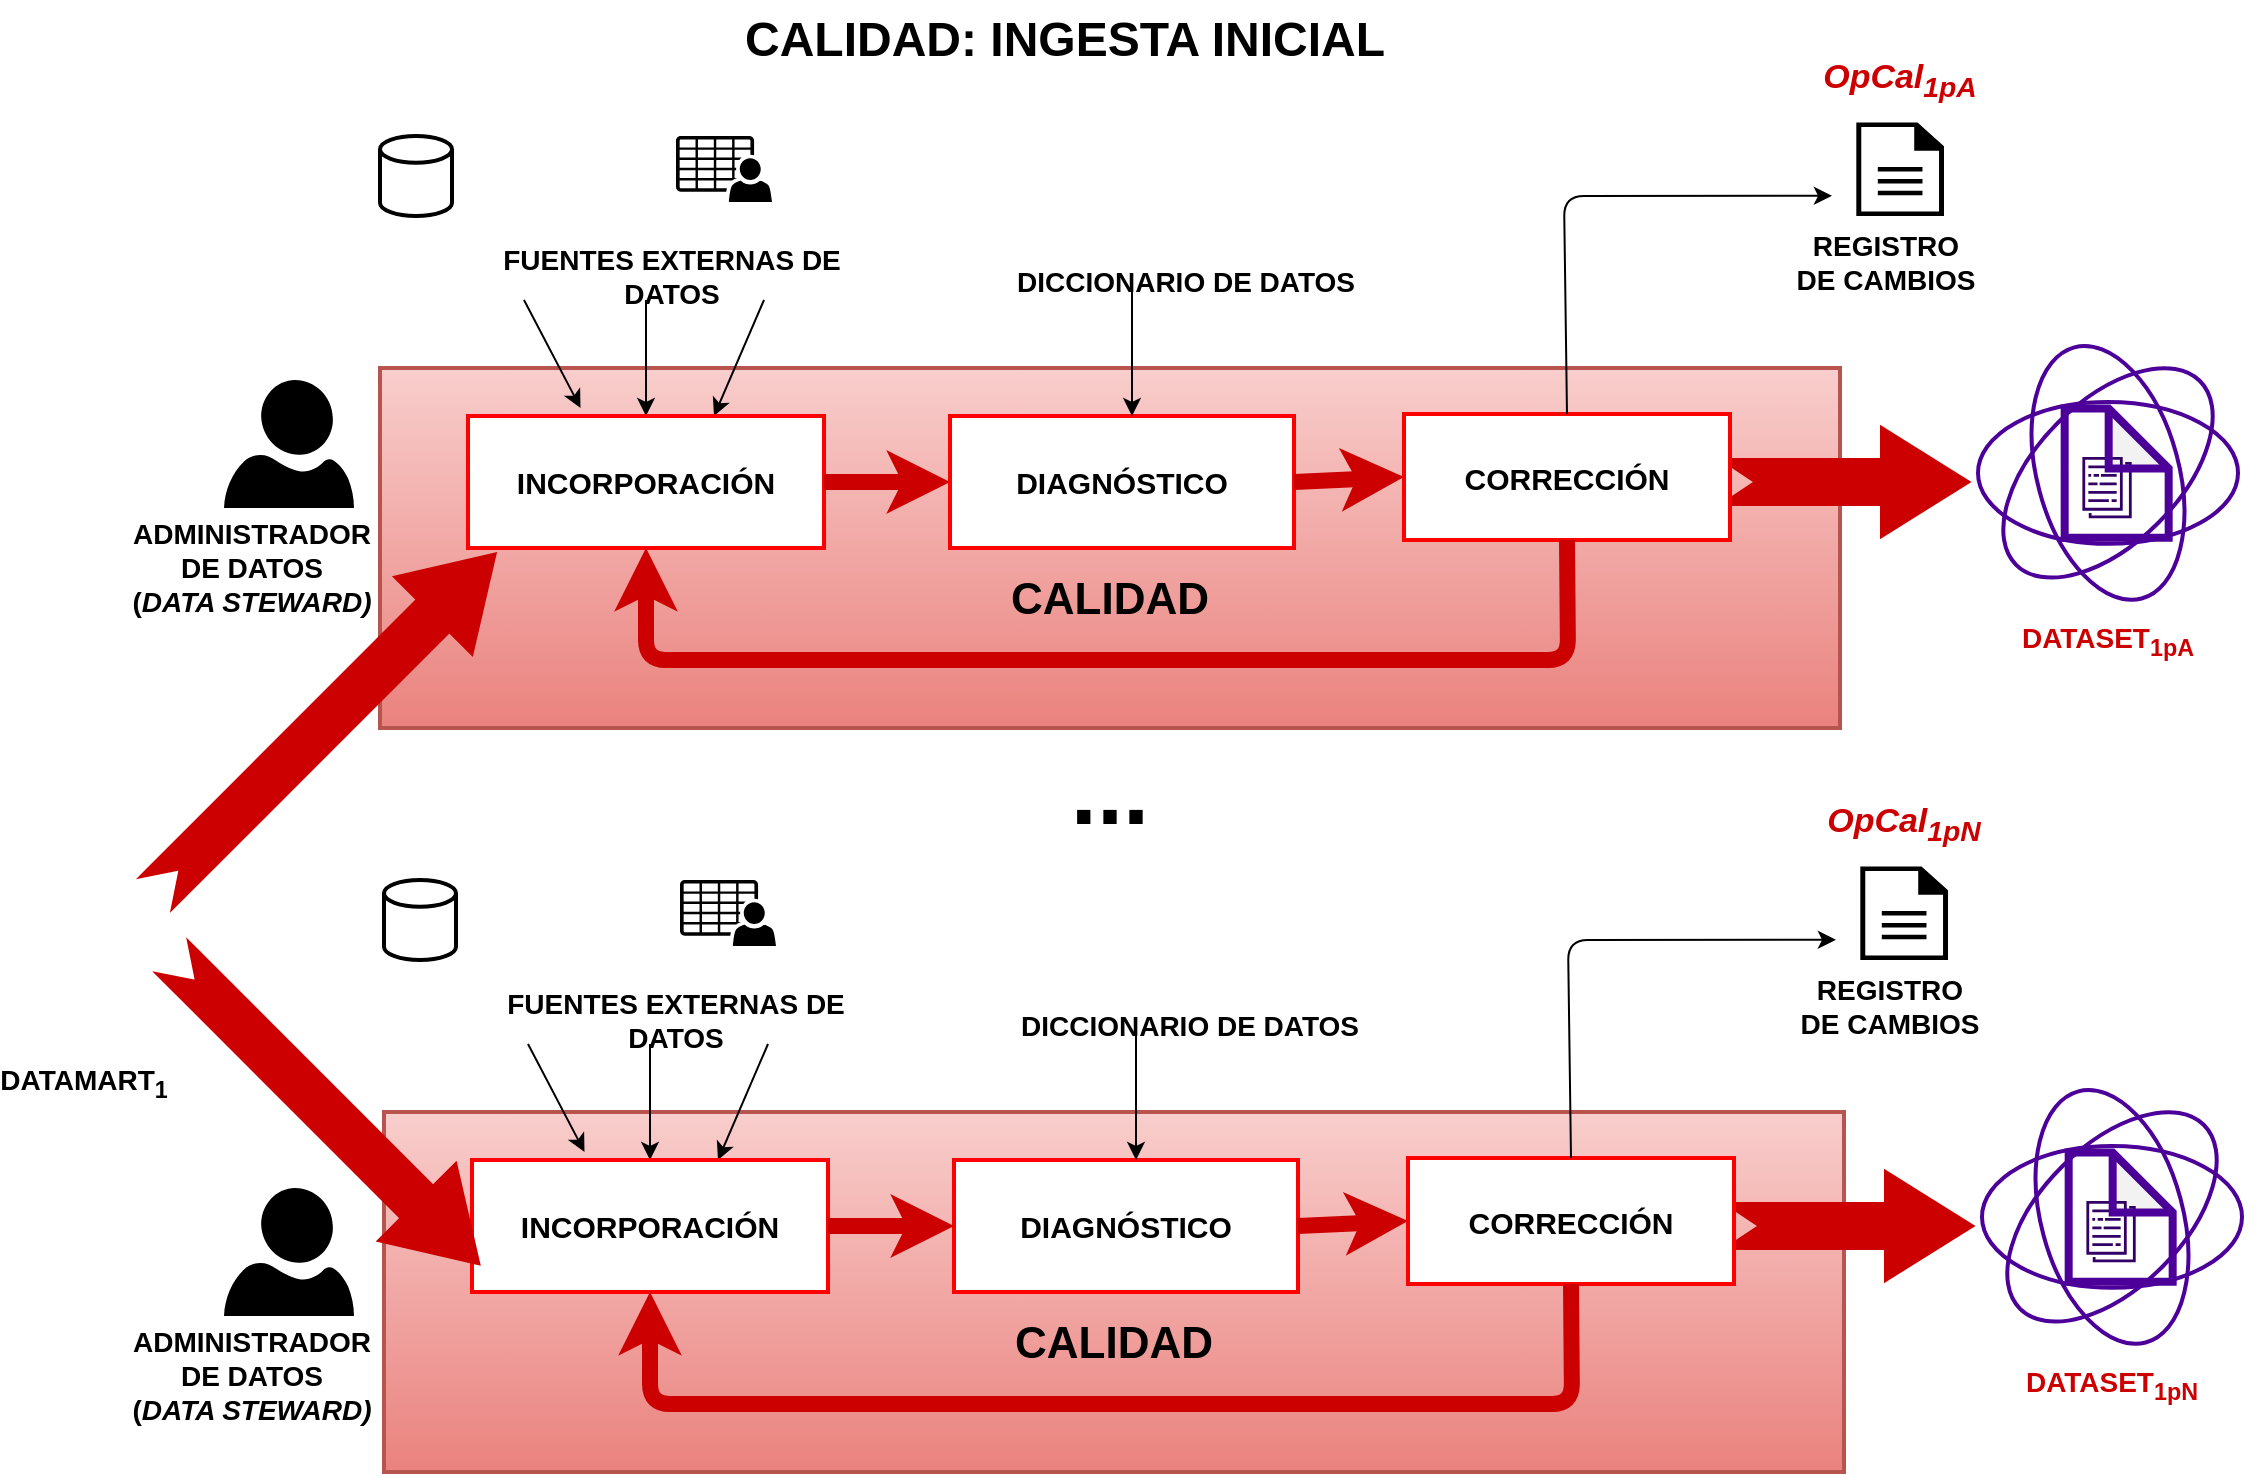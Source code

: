 <mxfile version="12.6.2" type="github"><diagram id="lILPcCg5XG6qOnHq7VGa" name="Page-1"><mxGraphModel dx="806" dy="1522" grid="1" gridSize="10" guides="1" tooltips="1" connect="1" arrows="1" fold="1" page="1" pageScale="1" pageWidth="1169" pageHeight="827" math="0" shadow="0"><root><mxCell id="0"/><mxCell id="1" parent="0"/><mxCell id="C9GaMC-QK_GOr2-rW1gt-41" value="&lt;div&gt;&lt;br&gt;&lt;/div&gt;&lt;div&gt;&lt;br&gt;&lt;/div&gt;&lt;div&gt;&lt;br&gt;&lt;/div&gt;&lt;div&gt;&lt;font size=&quot;1&quot;&gt;&lt;b style=&quot;font-size: 22px&quot;&gt;CALIDAD&lt;/b&gt;&lt;/font&gt;&lt;/div&gt;" style="rounded=0;whiteSpace=wrap;html=1;strokeColor=#b85450;strokeWidth=2;fillColor=#f8cecc;fontSize=14;gradientColor=#EA827E;" parent="1" vertex="1"><mxGeometry x="218" y="-606" width="730" height="180" as="geometry"/></mxCell><mxCell id="C9GaMC-QK_GOr2-rW1gt-16" value="" style="shape=image;html=1;verticalAlign=top;verticalLabelPosition=bottom;labelBackgroundColor=#ffffff;imageAspect=0;aspect=fixed;image=https://cdn3.iconfinder.com/data/icons/linecons-free-vector-icons-pack/32/data-128.png;strokeColor=#4C0099;strokeWidth=4;fillColor=none;" parent="1" vertex="1"><mxGeometry x="30" y="-369" width="90" height="90" as="geometry"/></mxCell><mxCell id="C9GaMC-QK_GOr2-rW1gt-18" value="DATAMART&lt;sub&gt;1&lt;/sub&gt;" style="text;html=1;strokeColor=none;fillColor=none;align=center;verticalAlign=middle;whiteSpace=wrap;rounded=0;fontSize=14;fontStyle=1" parent="1" vertex="1"><mxGeometry x="50" y="-259" width="40" height="20" as="geometry"/></mxCell><mxCell id="C9GaMC-QK_GOr2-rW1gt-21" value="" style="group" parent="1" vertex="1" connectable="0"><mxGeometry x="1017" y="-589" width="130" height="80" as="geometry"/></mxCell><mxCell id="C9GaMC-QK_GOr2-rW1gt-22" value="" style="group" parent="C9GaMC-QK_GOr2-rW1gt-21" vertex="1" connectable="0"><mxGeometry width="130" height="80" as="geometry"/></mxCell><mxCell id="C9GaMC-QK_GOr2-rW1gt-23" value="" style="ellipse;whiteSpace=wrap;html=1;fillColor=none;strokeWidth=2;strokeColor=#4C0099;" parent="C9GaMC-QK_GOr2-rW1gt-22" vertex="1"><mxGeometry width="130" height="70.886" as="geometry"/></mxCell><mxCell id="C9GaMC-QK_GOr2-rW1gt-24" value="" style="ellipse;whiteSpace=wrap;html=1;rotation=-45;fillColor=none;strokeWidth=2;strokeColor=#4C0099;" parent="C9GaMC-QK_GOr2-rW1gt-22" vertex="1"><mxGeometry width="130" height="70.886" as="geometry"/></mxCell><mxCell id="C9GaMC-QK_GOr2-rW1gt-25" value="" style="ellipse;whiteSpace=wrap;html=1;fillColor=none;rotation=-105;strokeWidth=2;strokeColor=#4C0099;" parent="C9GaMC-QK_GOr2-rW1gt-22" vertex="1"><mxGeometry width="130" height="70.886" as="geometry"/></mxCell><mxCell id="C9GaMC-QK_GOr2-rW1gt-26" value="" style="group" parent="C9GaMC-QK_GOr2-rW1gt-22" vertex="1" connectable="0"><mxGeometry x="43.333" y="3.232" width="52" height="64.646" as="geometry"/></mxCell><mxCell id="C9GaMC-QK_GOr2-rW1gt-27" value="" style="outlineConnect=0;fontColor=#232F3E;gradientColor=none;fillColor=#330066;strokeColor=none;dashed=0;verticalLabelPosition=bottom;verticalAlign=top;align=center;html=1;fontSize=12;fontStyle=0;aspect=fixed;pointerEvents=1;shape=mxgraph.aws4.data_set;" parent="C9GaMC-QK_GOr2-rW1gt-26" vertex="1"><mxGeometry x="8.667" y="24.242" width="25.051" height="30.707" as="geometry"/></mxCell><mxCell id="C9GaMC-QK_GOr2-rW1gt-28" value="" style="shape=note;whiteSpace=wrap;html=1;backgroundOutline=1;darkOpacity=0.05;strokeColor=#4C0099;strokeWidth=4;fillColor=none;" parent="C9GaMC-QK_GOr2-rW1gt-26" vertex="1"><mxGeometry width="52" height="64.646" as="geometry"/></mxCell><mxCell id="C9GaMC-QK_GOr2-rW1gt-30" value="" style="pointerEvents=1;shadow=0;dashed=0;html=1;strokeColor=none;fillColor=#000000;labelPosition=center;verticalLabelPosition=bottom;verticalAlign=top;outlineConnect=0;align=center;shape=mxgraph.office.users.csv_file;fontSize=14;" parent="1" vertex="1"><mxGeometry x="366" y="-722" width="48" height="33" as="geometry"/></mxCell><mxCell id="C9GaMC-QK_GOr2-rW1gt-31" value="" style="shape=image;html=1;verticalAlign=top;verticalLabelPosition=bottom;labelBackgroundColor=#ffffff;imageAspect=0;aspect=fixed;image=https://cdn1.iconfinder.com/data/icons/anycolor-common-type-files-pack/512/csv_anycolor-128.png;strokeColor=#FF0000;strokeWidth=4;fillColor=none;fontSize=14;imageBorder=none;" parent="1" vertex="1"><mxGeometry x="262" y="-722" width="40" height="40" as="geometry"/></mxCell><mxCell id="C9GaMC-QK_GOr2-rW1gt-32" value="" style="shape=image;html=1;verticalAlign=top;verticalLabelPosition=bottom;labelBackgroundColor=#ffffff;imageAspect=0;aspect=fixed;image=https://cdn2.iconfinder.com/data/icons/picol-vector/32/rdf_document-128.png;strokeColor=#4C0099;strokeWidth=4;fillColor=none;fontSize=14;" parent="1" vertex="1"><mxGeometry x="314" y="-722" width="40" height="40" as="geometry"/></mxCell><mxCell id="C9GaMC-QK_GOr2-rW1gt-33" value="" style="strokeWidth=2;html=1;shape=mxgraph.flowchart.database;whiteSpace=wrap;fillColor=none;fontSize=14;strokeColor=#000000;" parent="1" vertex="1"><mxGeometry x="218" y="-722" width="36" height="40" as="geometry"/></mxCell><mxCell id="C9GaMC-QK_GOr2-rW1gt-34" value="" style="shape=image;html=1;verticalAlign=top;verticalLabelPosition=bottom;labelBackgroundColor=#ffffff;imageAspect=0;aspect=fixed;image=https://cdn2.iconfinder.com/data/icons/black-file-type/512/file__html__web_-128.png;strokeColor=#000000;strokeWidth=4;fillColor=#000000;fontSize=14;fontColor=#FF0000;" parent="1" vertex="1"><mxGeometry x="426" y="-730" width="48" height="48" as="geometry"/></mxCell><mxCell id="C9GaMC-QK_GOr2-rW1gt-35" value="&lt;div&gt;REGISTRO &lt;br&gt;&lt;/div&gt;&lt;div&gt;DE CAMBIOS&lt;br&gt;&lt;/div&gt;" style="text;html=1;strokeColor=none;fillColor=none;align=center;verticalAlign=middle;whiteSpace=wrap;rounded=0;fontSize=14;fontStyle=1" parent="1" vertex="1"><mxGeometry x="860" y="-669" width="222" height="20" as="geometry"/></mxCell><mxCell id="C9GaMC-QK_GOr2-rW1gt-39" value="" style="html=1;shadow=0;dashed=0;align=center;verticalAlign=middle;shape=mxgraph.arrows2.arrow;dy=0.6;dx=40;notch=15;strokeColor=#CC0000;strokeWidth=4;fillColor=#CC0000;fontSize=14;fontColor=#FF0000;rotation=-45;" parent="1" vertex="1"><mxGeometry x="75" y="-454" width="233" height="50" as="geometry"/></mxCell><mxCell id="C9GaMC-QK_GOr2-rW1gt-40" value="" style="html=1;shadow=0;dashed=0;align=center;verticalAlign=middle;shape=mxgraph.arrows2.arrow;dy=0.6;dx=40;notch=15;strokeColor=#CC0000;strokeWidth=4;fillColor=#CC0000;fontSize=14;fontColor=#FF0000;" parent="1" vertex="1"><mxGeometry x="893" y="-574" width="117" height="50" as="geometry"/></mxCell><mxCell id="C9GaMC-QK_GOr2-rW1gt-44" value="" style="endArrow=classic;html=1;fontSize=18;fontColor=#000000;entryX=0.316;entryY=-0.061;entryDx=0;entryDy=0;entryPerimeter=0;" parent="1" target="C9GaMC-QK_GOr2-rW1gt-48" edge="1"><mxGeometry width="50" height="50" relative="1" as="geometry"><mxPoint x="290" y="-640" as="sourcePoint"/><mxPoint x="278" y="-210" as="targetPoint"/></mxGeometry></mxCell><mxCell id="C9GaMC-QK_GOr2-rW1gt-45" value="" style="endArrow=classic;html=1;fontSize=18;fontColor=#000000;entryX=0.5;entryY=0;entryDx=0;entryDy=0;" parent="1" target="C9GaMC-QK_GOr2-rW1gt-48" edge="1"><mxGeometry width="50" height="50" relative="1" as="geometry"><mxPoint x="351" y="-640" as="sourcePoint"/><mxPoint x="598" y="-359" as="targetPoint"/></mxGeometry></mxCell><mxCell id="C9GaMC-QK_GOr2-rW1gt-46" value="" style="endArrow=classic;html=1;fontSize=18;fontColor=#000000;entryX=0.691;entryY=0;entryDx=0;entryDy=0;entryPerimeter=0;" parent="1" target="C9GaMC-QK_GOr2-rW1gt-48" edge="1"><mxGeometry width="50" height="50" relative="1" as="geometry"><mxPoint x="410" y="-640" as="sourcePoint"/><mxPoint x="548" y="-349" as="targetPoint"/></mxGeometry></mxCell><mxCell id="C9GaMC-QK_GOr2-rW1gt-48" value="&lt;font size=&quot;1&quot;&gt;&lt;b style=&quot;font-size: 15px&quot;&gt;INCORPORACIÓN&lt;/b&gt;&lt;/font&gt;" style="rounded=0;whiteSpace=wrap;html=1;strokeWidth=2;fontSize=18;strokeColor=#FF0000;" parent="1" vertex="1"><mxGeometry x="262" y="-582" width="178" height="66" as="geometry"/></mxCell><mxCell id="C9GaMC-QK_GOr2-rW1gt-50" value="&lt;b&gt;&lt;font style=&quot;font-size: 15px&quot;&gt;DIAGNÓSTICO&lt;/font&gt;&lt;/b&gt;" style="rounded=0;whiteSpace=wrap;html=1;strokeWidth=2;fontSize=18;strokeColor=#FF0000;" parent="1" vertex="1"><mxGeometry x="503" y="-582" width="172" height="66" as="geometry"/></mxCell><mxCell id="C9GaMC-QK_GOr2-rW1gt-51" value="&lt;b&gt;&lt;font style=&quot;font-size: 15px&quot;&gt;CORRECCIÓN&lt;/font&gt;&lt;/b&gt;" style="rounded=0;whiteSpace=wrap;html=1;strokeWidth=2;fontSize=18;strokeColor=#FF0000;" parent="1" vertex="1"><mxGeometry x="730" y="-583" width="163" height="63" as="geometry"/></mxCell><mxCell id="C9GaMC-QK_GOr2-rW1gt-54" value="&lt;font color=&quot;#CC0000&quot;&gt;DATASET&lt;sub&gt;1pA&lt;/sub&gt;&lt;/font&gt;" style="text;html=1;strokeColor=none;fillColor=none;align=center;verticalAlign=middle;whiteSpace=wrap;rounded=0;fontSize=14;fontStyle=1" parent="1" vertex="1"><mxGeometry x="1027" y="-480" width="110" height="20" as="geometry"/></mxCell><mxCell id="C9GaMC-QK_GOr2-rW1gt-55" value="CALIDAD: INGESTA INICIAL" style="text;strokeColor=none;fillColor=none;html=1;fontSize=24;fontStyle=1;verticalAlign=middle;align=center;" parent="1" vertex="1"><mxGeometry x="510" y="-790" width="100" height="40" as="geometry"/></mxCell><mxCell id="C9GaMC-QK_GOr2-rW1gt-61" value="FUENTES EXTERNAS DE DATOS" style="text;html=1;strokeColor=none;fillColor=none;align=center;verticalAlign=middle;whiteSpace=wrap;rounded=0;fontSize=14;fontStyle=1" parent="1" vertex="1"><mxGeometry x="253" y="-662" width="222" height="20" as="geometry"/></mxCell><mxCell id="C9GaMC-QK_GOr2-rW1gt-62" value="" style="shape=image;html=1;verticalAlign=top;verticalLabelPosition=bottom;labelBackgroundColor=#ffffff;imageAspect=0;aspect=fixed;image=https://cdn4.iconfinder.com/data/icons/education-free/512/education-school-learn-study-01-128.png;strokeColor=#FF0000;strokeWidth=2;fillColor=#0000CC;fontSize=18;fontColor=#000000;imageBackground=none;" parent="1" vertex="1"><mxGeometry x="566.5" y="-731.5" width="55" height="55" as="geometry"/></mxCell><mxCell id="C9GaMC-QK_GOr2-rW1gt-66" value="" style="endArrow=classic;html=1;fontSize=18;fontColor=#000000;" parent="1" edge="1"><mxGeometry width="50" height="50" relative="1" as="geometry"><mxPoint x="594" y="-650" as="sourcePoint"/><mxPoint x="594" y="-582" as="targetPoint"/></mxGeometry></mxCell><mxCell id="C9GaMC-QK_GOr2-rW1gt-72" value="" style="group" parent="1" vertex="1" connectable="0"><mxGeometry x="910" y="-760" width="179" height="78" as="geometry"/></mxCell><mxCell id="C9GaMC-QK_GOr2-rW1gt-70" value="" style="shape=image;html=1;verticalAlign=top;verticalLabelPosition=bottom;labelBackgroundColor=#ffffff;imageAspect=0;aspect=fixed;image=https://cdn0.iconfinder.com/data/icons/social-23/100/social_live_journal-128.png;strokeColor=#FF0000;strokeWidth=2;fillColor=#0000CC;fontSize=18;fontColor=#000000;imageBackground=none;" parent="C9GaMC-QK_GOr2-rW1gt-72" vertex="1"><mxGeometry width="67.918" height="67.918" as="geometry"/></mxCell><mxCell id="C9GaMC-QK_GOr2-rW1gt-71" value="" style="pointerEvents=1;shadow=0;dashed=0;html=1;strokeColor=none;fillColor=#000000;labelPosition=center;verticalLabelPosition=bottom;verticalAlign=top;outlineConnect=0;align=center;shape=mxgraph.office.concepts.document;fontSize=18;fontColor=#000000;" parent="C9GaMC-QK_GOr2-rW1gt-72" vertex="1"><mxGeometry x="46.154" y="31.306" width="43.846" height="46.694" as="geometry"/></mxCell><mxCell id="C9GaMC-QK_GOr2-rW1gt-75" value="&lt;font size=&quot;1&quot; color=&quot;#CC0000&quot;&gt;&lt;i style=&quot;font-size: 17px&quot;&gt;OpCal&lt;sub&gt;1pA&lt;/sub&gt;&lt;/i&gt;&lt;/font&gt;" style="text;html=1;strokeColor=none;fillColor=none;align=center;verticalAlign=middle;whiteSpace=wrap;rounded=0;fontSize=14;fontStyle=1" parent="C9GaMC-QK_GOr2-rW1gt-72" vertex="1"><mxGeometry x="-43" width="222" height="20" as="geometry"/></mxCell><mxCell id="C9GaMC-QK_GOr2-rW1gt-73" value="" style="endArrow=classic;html=1;fontSize=18;fontColor=#000000;entryX=0.5;entryY=1;entryDx=0;entryDy=0;exitX=0.5;exitY=0;exitDx=0;exitDy=0;" parent="1" source="C9GaMC-QK_GOr2-rW1gt-51" target="C9GaMC-QK_GOr2-rW1gt-70" edge="1"><mxGeometry width="50" height="50" relative="1" as="geometry"><mxPoint x="30" y="-170" as="sourcePoint"/><mxPoint x="80" y="-220" as="targetPoint"/><Array as="points"><mxPoint x="810" y="-692"/></Array></mxGeometry></mxCell><mxCell id="C9GaMC-QK_GOr2-rW1gt-74" value="DICCIONARIO DE DATOS" style="text;html=1;strokeColor=none;fillColor=none;align=center;verticalAlign=middle;whiteSpace=wrap;rounded=0;fontSize=14;fontStyle=1" parent="1" vertex="1"><mxGeometry x="510" y="-659" width="222" height="20" as="geometry"/></mxCell><mxCell id="C9GaMC-QK_GOr2-rW1gt-76" value="" style="endArrow=classic;html=1;fontSize=18;fontColor=#000000;exitX=1;exitY=0.5;exitDx=0;exitDy=0;strokeColor=#CC0000;strokeWidth=8;" parent="1" source="C9GaMC-QK_GOr2-rW1gt-48" target="C9GaMC-QK_GOr2-rW1gt-50" edge="1"><mxGeometry width="50" height="50" relative="1" as="geometry"><mxPoint x="30" y="-170" as="sourcePoint"/><mxPoint x="80" y="-220" as="targetPoint"/></mxGeometry></mxCell><mxCell id="C9GaMC-QK_GOr2-rW1gt-77" value="" style="endArrow=classic;html=1;fontSize=18;fontColor=#000000;exitX=1;exitY=0.5;exitDx=0;exitDy=0;strokeColor=#CC0000;strokeWidth=8;entryX=0;entryY=0.5;entryDx=0;entryDy=0;" parent="1" source="C9GaMC-QK_GOr2-rW1gt-50" target="C9GaMC-QK_GOr2-rW1gt-51" edge="1"><mxGeometry width="50" height="50" relative="1" as="geometry"><mxPoint x="450" y="-539" as="sourcePoint"/><mxPoint x="513" y="-539" as="targetPoint"/><Array as="points"/></mxGeometry></mxCell><mxCell id="C9GaMC-QK_GOr2-rW1gt-79" value="" style="endArrow=classic;html=1;fontSize=18;fontColor=#000000;exitX=0.5;exitY=1;exitDx=0;exitDy=0;strokeColor=#CC0000;strokeWidth=8;entryX=0.5;entryY=1;entryDx=0;entryDy=0;" parent="1" source="C9GaMC-QK_GOr2-rW1gt-51" target="C9GaMC-QK_GOr2-rW1gt-48" edge="1"><mxGeometry width="50" height="50" relative="1" as="geometry"><mxPoint x="685" y="-539" as="sourcePoint"/><mxPoint x="740" y="-541.5" as="targetPoint"/><Array as="points"><mxPoint x="812" y="-460"/><mxPoint x="351" y="-460"/></Array></mxGeometry></mxCell><mxCell id="C9GaMC-QK_GOr2-rW1gt-80" value="&lt;div&gt;&lt;br&gt;&lt;/div&gt;&lt;div&gt;&lt;br&gt;&lt;/div&gt;&lt;div&gt;&lt;br&gt;&lt;/div&gt;&lt;div&gt;&lt;font size=&quot;1&quot;&gt;&lt;b style=&quot;font-size: 22px&quot;&gt;CALIDAD&lt;/b&gt;&lt;/font&gt;&lt;/div&gt;" style="rounded=0;whiteSpace=wrap;html=1;strokeColor=#b85450;strokeWidth=2;fillColor=#f8cecc;fontSize=14;gradientColor=#EA827E;" parent="1" vertex="1"><mxGeometry x="220" y="-234" width="730" height="180" as="geometry"/></mxCell><mxCell id="C9GaMC-QK_GOr2-rW1gt-81" value="" style="group" parent="1" vertex="1" connectable="0"><mxGeometry x="1019" y="-217" width="130" height="80" as="geometry"/></mxCell><mxCell id="C9GaMC-QK_GOr2-rW1gt-82" value="" style="group" parent="C9GaMC-QK_GOr2-rW1gt-81" vertex="1" connectable="0"><mxGeometry width="130" height="80" as="geometry"/></mxCell><mxCell id="C9GaMC-QK_GOr2-rW1gt-83" value="" style="ellipse;whiteSpace=wrap;html=1;fillColor=none;strokeWidth=2;strokeColor=#4C0099;" parent="C9GaMC-QK_GOr2-rW1gt-82" vertex="1"><mxGeometry width="130" height="70.886" as="geometry"/></mxCell><mxCell id="C9GaMC-QK_GOr2-rW1gt-84" value="" style="ellipse;whiteSpace=wrap;html=1;rotation=-45;fillColor=none;strokeWidth=2;strokeColor=#4C0099;" parent="C9GaMC-QK_GOr2-rW1gt-82" vertex="1"><mxGeometry width="130" height="70.886" as="geometry"/></mxCell><mxCell id="C9GaMC-QK_GOr2-rW1gt-85" value="" style="ellipse;whiteSpace=wrap;html=1;fillColor=none;rotation=-105;strokeWidth=2;strokeColor=#4C0099;" parent="C9GaMC-QK_GOr2-rW1gt-82" vertex="1"><mxGeometry width="130" height="70.886" as="geometry"/></mxCell><mxCell id="C9GaMC-QK_GOr2-rW1gt-86" value="" style="group" parent="C9GaMC-QK_GOr2-rW1gt-82" vertex="1" connectable="0"><mxGeometry x="43.333" y="3.232" width="52" height="64.646" as="geometry"/></mxCell><mxCell id="C9GaMC-QK_GOr2-rW1gt-87" value="" style="outlineConnect=0;fontColor=#232F3E;gradientColor=none;fillColor=#330066;strokeColor=none;dashed=0;verticalLabelPosition=bottom;verticalAlign=top;align=center;html=1;fontSize=12;fontStyle=0;aspect=fixed;pointerEvents=1;shape=mxgraph.aws4.data_set;" parent="C9GaMC-QK_GOr2-rW1gt-86" vertex="1"><mxGeometry x="8.667" y="24.242" width="25.051" height="30.707" as="geometry"/></mxCell><mxCell id="C9GaMC-QK_GOr2-rW1gt-88" value="" style="shape=note;whiteSpace=wrap;html=1;backgroundOutline=1;darkOpacity=0.05;strokeColor=#4C0099;strokeWidth=4;fillColor=none;" parent="C9GaMC-QK_GOr2-rW1gt-86" vertex="1"><mxGeometry width="52" height="64.646" as="geometry"/></mxCell><mxCell id="C9GaMC-QK_GOr2-rW1gt-89" value="" style="pointerEvents=1;shadow=0;dashed=0;html=1;strokeColor=none;fillColor=#000000;labelPosition=center;verticalLabelPosition=bottom;verticalAlign=top;outlineConnect=0;align=center;shape=mxgraph.office.users.csv_file;fontSize=14;" parent="1" vertex="1"><mxGeometry x="368" y="-350" width="48" height="33" as="geometry"/></mxCell><mxCell id="C9GaMC-QK_GOr2-rW1gt-90" value="" style="shape=image;html=1;verticalAlign=top;verticalLabelPosition=bottom;labelBackgroundColor=#ffffff;imageAspect=0;aspect=fixed;image=https://cdn1.iconfinder.com/data/icons/anycolor-common-type-files-pack/512/csv_anycolor-128.png;strokeColor=#FF0000;strokeWidth=4;fillColor=none;fontSize=14;imageBorder=none;" parent="1" vertex="1"><mxGeometry x="264" y="-350" width="40" height="40" as="geometry"/></mxCell><mxCell id="C9GaMC-QK_GOr2-rW1gt-91" value="" style="shape=image;html=1;verticalAlign=top;verticalLabelPosition=bottom;labelBackgroundColor=#ffffff;imageAspect=0;aspect=fixed;image=https://cdn2.iconfinder.com/data/icons/picol-vector/32/rdf_document-128.png;strokeColor=#4C0099;strokeWidth=4;fillColor=none;fontSize=14;" parent="1" vertex="1"><mxGeometry x="316" y="-350" width="40" height="40" as="geometry"/></mxCell><mxCell id="C9GaMC-QK_GOr2-rW1gt-92" value="" style="strokeWidth=2;html=1;shape=mxgraph.flowchart.database;whiteSpace=wrap;fillColor=none;fontSize=14;strokeColor=#000000;" parent="1" vertex="1"><mxGeometry x="220" y="-350" width="36" height="40" as="geometry"/></mxCell><mxCell id="C9GaMC-QK_GOr2-rW1gt-93" value="" style="shape=image;html=1;verticalAlign=top;verticalLabelPosition=bottom;labelBackgroundColor=#ffffff;imageAspect=0;aspect=fixed;image=https://cdn2.iconfinder.com/data/icons/black-file-type/512/file__html__web_-128.png;strokeColor=#000000;strokeWidth=4;fillColor=#000000;fontSize=14;fontColor=#FF0000;" parent="1" vertex="1"><mxGeometry x="428" y="-358" width="48" height="48" as="geometry"/></mxCell><mxCell id="C9GaMC-QK_GOr2-rW1gt-94" value="&lt;div&gt;REGISTRO &lt;br&gt;&lt;/div&gt;&lt;div&gt;DE CAMBIOS&lt;br&gt;&lt;/div&gt;" style="text;html=1;strokeColor=none;fillColor=none;align=center;verticalAlign=middle;whiteSpace=wrap;rounded=0;fontSize=14;fontStyle=1" parent="1" vertex="1"><mxGeometry x="862" y="-297" width="222" height="20" as="geometry"/></mxCell><mxCell id="C9GaMC-QK_GOr2-rW1gt-95" value="" style="html=1;shadow=0;dashed=0;align=center;verticalAlign=middle;shape=mxgraph.arrows2.arrow;dy=0.6;dx=40;notch=15;strokeColor=#CC0000;strokeWidth=4;fillColor=#CC0000;fontSize=14;fontColor=#FF0000;" parent="1" vertex="1"><mxGeometry x="895" y="-202" width="117" height="50" as="geometry"/></mxCell><mxCell id="C9GaMC-QK_GOr2-rW1gt-96" value="" style="endArrow=classic;html=1;fontSize=18;fontColor=#000000;entryX=0.316;entryY=-0.061;entryDx=0;entryDy=0;entryPerimeter=0;" parent="1" target="C9GaMC-QK_GOr2-rW1gt-99" edge="1"><mxGeometry width="50" height="50" relative="1" as="geometry"><mxPoint x="292" y="-268" as="sourcePoint"/><mxPoint x="280" y="162" as="targetPoint"/></mxGeometry></mxCell><mxCell id="C9GaMC-QK_GOr2-rW1gt-97" value="" style="endArrow=classic;html=1;fontSize=18;fontColor=#000000;entryX=0.5;entryY=0;entryDx=0;entryDy=0;" parent="1" target="C9GaMC-QK_GOr2-rW1gt-99" edge="1"><mxGeometry width="50" height="50" relative="1" as="geometry"><mxPoint x="353" y="-268" as="sourcePoint"/><mxPoint x="600" y="13" as="targetPoint"/></mxGeometry></mxCell><mxCell id="C9GaMC-QK_GOr2-rW1gt-98" value="" style="endArrow=classic;html=1;fontSize=18;fontColor=#000000;entryX=0.691;entryY=0;entryDx=0;entryDy=0;entryPerimeter=0;" parent="1" target="C9GaMC-QK_GOr2-rW1gt-99" edge="1"><mxGeometry width="50" height="50" relative="1" as="geometry"><mxPoint x="412.0" y="-268" as="sourcePoint"/><mxPoint x="550" y="23" as="targetPoint"/></mxGeometry></mxCell><mxCell id="C9GaMC-QK_GOr2-rW1gt-99" value="&lt;font size=&quot;1&quot;&gt;&lt;b style=&quot;font-size: 15px&quot;&gt;INCORPORACIÓN&lt;/b&gt;&lt;/font&gt;" style="rounded=0;whiteSpace=wrap;html=1;strokeWidth=2;fontSize=18;strokeColor=#FF0000;" parent="1" vertex="1"><mxGeometry x="264" y="-210" width="178" height="66" as="geometry"/></mxCell><mxCell id="C9GaMC-QK_GOr2-rW1gt-100" value="&lt;b&gt;&lt;font style=&quot;font-size: 15px&quot;&gt;DIAGNÓSTICO&lt;/font&gt;&lt;/b&gt;" style="rounded=0;whiteSpace=wrap;html=1;strokeWidth=2;fontSize=18;strokeColor=#FF0000;" parent="1" vertex="1"><mxGeometry x="505" y="-210" width="172" height="66" as="geometry"/></mxCell><mxCell id="C9GaMC-QK_GOr2-rW1gt-101" value="&lt;b&gt;&lt;font style=&quot;font-size: 15px&quot;&gt;CORRECCIÓN&lt;/font&gt;&lt;/b&gt;" style="rounded=0;whiteSpace=wrap;html=1;strokeWidth=2;fontSize=18;strokeColor=#FF0000;" parent="1" vertex="1"><mxGeometry x="732" y="-211" width="163" height="63" as="geometry"/></mxCell><mxCell id="C9GaMC-QK_GOr2-rW1gt-102" value="&lt;font color=&quot;#CC0000&quot;&gt;DATASET&lt;sub&gt;1pN&lt;/sub&gt;&lt;/font&gt;" style="text;html=1;strokeColor=none;fillColor=none;align=center;verticalAlign=middle;whiteSpace=wrap;rounded=0;fontSize=14;fontStyle=1" parent="1" vertex="1"><mxGeometry x="1029" y="-108" width="110" height="20" as="geometry"/></mxCell><mxCell id="C9GaMC-QK_GOr2-rW1gt-103" value="FUENTES EXTERNAS DE DATOS" style="text;html=1;strokeColor=none;fillColor=none;align=center;verticalAlign=middle;whiteSpace=wrap;rounded=0;fontSize=14;fontStyle=1" parent="1" vertex="1"><mxGeometry x="255" y="-290" width="222" height="20" as="geometry"/></mxCell><mxCell id="C9GaMC-QK_GOr2-rW1gt-104" value="" style="shape=image;html=1;verticalAlign=top;verticalLabelPosition=bottom;labelBackgroundColor=#ffffff;imageAspect=0;aspect=fixed;image=https://cdn4.iconfinder.com/data/icons/education-free/512/education-school-learn-study-01-128.png;strokeColor=#FF0000;strokeWidth=2;fillColor=#0000CC;fontSize=18;fontColor=#000000;imageBackground=none;" parent="1" vertex="1"><mxGeometry x="568.5" y="-359.5" width="55" height="55" as="geometry"/></mxCell><mxCell id="C9GaMC-QK_GOr2-rW1gt-105" value="" style="endArrow=classic;html=1;fontSize=18;fontColor=#000000;" parent="1" edge="1"><mxGeometry width="50" height="50" relative="1" as="geometry"><mxPoint x="596" y="-278" as="sourcePoint"/><mxPoint x="596" y="-210" as="targetPoint"/></mxGeometry></mxCell><mxCell id="C9GaMC-QK_GOr2-rW1gt-106" value="" style="group" parent="1" vertex="1" connectable="0"><mxGeometry x="912" y="-388" width="179" height="78" as="geometry"/></mxCell><mxCell id="C9GaMC-QK_GOr2-rW1gt-107" value="" style="shape=image;html=1;verticalAlign=top;verticalLabelPosition=bottom;labelBackgroundColor=#ffffff;imageAspect=0;aspect=fixed;image=https://cdn0.iconfinder.com/data/icons/social-23/100/social_live_journal-128.png;strokeColor=#FF0000;strokeWidth=2;fillColor=#0000CC;fontSize=18;fontColor=#000000;imageBackground=none;" parent="C9GaMC-QK_GOr2-rW1gt-106" vertex="1"><mxGeometry width="67.918" height="67.918" as="geometry"/></mxCell><mxCell id="C9GaMC-QK_GOr2-rW1gt-108" value="" style="pointerEvents=1;shadow=0;dashed=0;html=1;strokeColor=none;fillColor=#000000;labelPosition=center;verticalLabelPosition=bottom;verticalAlign=top;outlineConnect=0;align=center;shape=mxgraph.office.concepts.document;fontSize=18;fontColor=#000000;" parent="C9GaMC-QK_GOr2-rW1gt-106" vertex="1"><mxGeometry x="46.154" y="31.306" width="43.846" height="46.694" as="geometry"/></mxCell><mxCell id="C9GaMC-QK_GOr2-rW1gt-109" value="&lt;font size=&quot;1&quot; color=&quot;#CC0000&quot;&gt;&lt;i style=&quot;font-size: 17px&quot;&gt;OpCal&lt;sub&gt;1pN&lt;/sub&gt;&lt;/i&gt;&lt;/font&gt;" style="text;html=1;strokeColor=none;fillColor=none;align=center;verticalAlign=middle;whiteSpace=wrap;rounded=0;fontSize=14;fontStyle=1" parent="C9GaMC-QK_GOr2-rW1gt-106" vertex="1"><mxGeometry x="-43" width="222" height="20" as="geometry"/></mxCell><mxCell id="C9GaMC-QK_GOr2-rW1gt-110" value="" style="endArrow=classic;html=1;fontSize=18;fontColor=#000000;entryX=0.5;entryY=1;entryDx=0;entryDy=0;exitX=0.5;exitY=0;exitDx=0;exitDy=0;" parent="1" source="C9GaMC-QK_GOr2-rW1gt-101" target="C9GaMC-QK_GOr2-rW1gt-107" edge="1"><mxGeometry width="50" height="50" relative="1" as="geometry"><mxPoint x="32" y="202" as="sourcePoint"/><mxPoint x="82" y="152" as="targetPoint"/><Array as="points"><mxPoint x="812" y="-320"/></Array></mxGeometry></mxCell><mxCell id="C9GaMC-QK_GOr2-rW1gt-111" value="DICCIONARIO DE DATOS" style="text;html=1;strokeColor=none;fillColor=none;align=center;verticalAlign=middle;whiteSpace=wrap;rounded=0;fontSize=14;fontStyle=1" parent="1" vertex="1"><mxGeometry x="512" y="-287" width="222" height="20" as="geometry"/></mxCell><mxCell id="C9GaMC-QK_GOr2-rW1gt-112" value="" style="endArrow=classic;html=1;fontSize=18;fontColor=#000000;exitX=1;exitY=0.5;exitDx=0;exitDy=0;strokeColor=#CC0000;strokeWidth=8;" parent="1" source="C9GaMC-QK_GOr2-rW1gt-99" target="C9GaMC-QK_GOr2-rW1gt-100" edge="1"><mxGeometry width="50" height="50" relative="1" as="geometry"><mxPoint x="32" y="202" as="sourcePoint"/><mxPoint x="82" y="152" as="targetPoint"/></mxGeometry></mxCell><mxCell id="C9GaMC-QK_GOr2-rW1gt-113" value="" style="endArrow=classic;html=1;fontSize=18;fontColor=#000000;exitX=1;exitY=0.5;exitDx=0;exitDy=0;strokeColor=#CC0000;strokeWidth=8;entryX=0;entryY=0.5;entryDx=0;entryDy=0;" parent="1" source="C9GaMC-QK_GOr2-rW1gt-100" target="C9GaMC-QK_GOr2-rW1gt-101" edge="1"><mxGeometry width="50" height="50" relative="1" as="geometry"><mxPoint x="452" y="-167" as="sourcePoint"/><mxPoint x="515" y="-167" as="targetPoint"/><Array as="points"/></mxGeometry></mxCell><mxCell id="C9GaMC-QK_GOr2-rW1gt-114" value="" style="endArrow=classic;html=1;fontSize=18;fontColor=#000000;exitX=0.5;exitY=1;exitDx=0;exitDy=0;strokeColor=#CC0000;strokeWidth=8;entryX=0.5;entryY=1;entryDx=0;entryDy=0;" parent="1" source="C9GaMC-QK_GOr2-rW1gt-101" target="C9GaMC-QK_GOr2-rW1gt-99" edge="1"><mxGeometry width="50" height="50" relative="1" as="geometry"><mxPoint x="687" y="-167" as="sourcePoint"/><mxPoint x="742" y="-169.5" as="targetPoint"/><Array as="points"><mxPoint x="814" y="-88"/><mxPoint x="353" y="-88"/></Array></mxGeometry></mxCell><mxCell id="C9GaMC-QK_GOr2-rW1gt-115" value="" style="html=1;shadow=0;dashed=0;align=center;verticalAlign=middle;shape=mxgraph.arrows2.arrow;dy=0.6;dx=40;notch=15;strokeColor=#CC0000;strokeWidth=4;fillColor=#CC0000;fontSize=14;fontColor=#FF0000;rotation=45;" parent="1" vertex="1"><mxGeometry x="86.5" y="-259" width="210" height="50" as="geometry"/></mxCell><mxCell id="C9GaMC-QK_GOr2-rW1gt-116" value="..." style="text;html=1;strokeColor=none;fillColor=none;align=center;verticalAlign=middle;whiteSpace=wrap;rounded=0;fontSize=47;fontColor=#000000;fontStyle=1" parent="1" vertex="1"><mxGeometry x="563" y="-404" width="40" height="20" as="geometry"/></mxCell><mxCell id="C9GaMC-QK_GOr2-rW1gt-117" value="" style="verticalLabelPosition=bottom;html=1;verticalAlign=top;align=center;strokeColor=none;fillColor=#000000;shape=mxgraph.azure.user;fontSize=47;fontColor=#000000;" parent="1" vertex="1"><mxGeometry x="140" y="-600" width="65" height="64" as="geometry"/></mxCell><mxCell id="C9GaMC-QK_GOr2-rW1gt-118" value="&lt;div&gt;ADMINISTRADOR&lt;/div&gt;&lt;div&gt;DE DATOS&lt;/div&gt;&lt;div&gt;(&lt;i&gt;DATA STEWARD)&lt;/i&gt;&lt;br&gt;&lt;/div&gt;" style="text;html=1;strokeColor=none;fillColor=none;align=center;verticalAlign=middle;whiteSpace=wrap;rounded=0;fontSize=14;fontStyle=1" parent="1" vertex="1"><mxGeometry x="43" y="-516" width="222" height="20" as="geometry"/></mxCell><mxCell id="C9GaMC-QK_GOr2-rW1gt-119" value="" style="verticalLabelPosition=bottom;html=1;verticalAlign=top;align=center;strokeColor=none;fillColor=#000000;shape=mxgraph.azure.user;fontSize=47;fontColor=#000000;" parent="1" vertex="1"><mxGeometry x="140" y="-196" width="65" height="64" as="geometry"/></mxCell><mxCell id="C9GaMC-QK_GOr2-rW1gt-120" value="&lt;div&gt;ADMINISTRADOR&lt;/div&gt;&lt;div&gt;DE DATOS&lt;/div&gt;&lt;div&gt;(&lt;i&gt;DATA STEWARD)&lt;/i&gt;&lt;br&gt;&lt;/div&gt;" style="text;html=1;strokeColor=none;fillColor=none;align=center;verticalAlign=middle;whiteSpace=wrap;rounded=0;fontSize=14;fontStyle=1" parent="1" vertex="1"><mxGeometry x="43" y="-112" width="222" height="20" as="geometry"/></mxCell></root></mxGraphModel></diagram></mxfile>